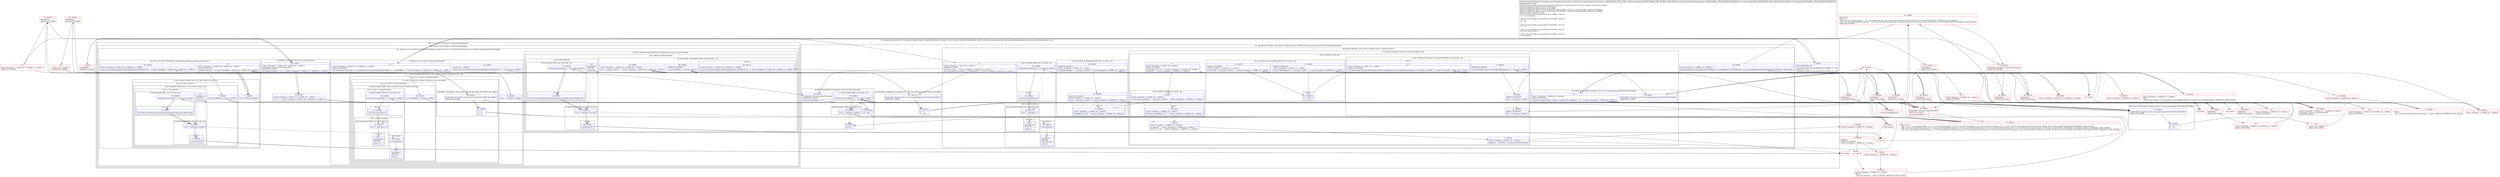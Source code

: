 digraph "CFG forcom.facebook.ads.internal.p.a.a.a(Ljava\/lang\/String;Lcom\/facebook\/ads\/internal\/p\/a\/j;Ljava\/lang\/String;[B)Lcom\/facebook\/ads\/internal\/p\/a\/n;" {
subgraph cluster_Region_328729755 {
label = "R(3:0|(6:2|(6:4|(1:6)|7|8|(1:37)|(1:22))|(1:27)|29|(1:33)|(2:(1:104)|(2:35|103)))|(1:(1:(3:44|(1:(1:(2:(1:51)|(2:(1:105)|(2:53|106)))))|65)))) | DECL_VAR: java.lang.Exception null, java.net.HttpURLConnection null, java.net.HttpURLConnection null\l";
node [shape=record,color=blue];
Node_0 [shape=record,label="{0\:\ 0x0000|MTH_ENTER_BLOCK\l|com.facebook.ads.internal.p022p.p023a.C0844n r3 = null\lboolean r1 = true\lcom.facebook.ads.internal.p022p.p023a.C0844n r6 = null\l}"];
subgraph cluster_TryCatchRegion_437938909 {
label = "Try: R(6:2|(6:4|(1:6)|7|8|(1:37)|(1:22))|(1:27)|29|(1:33)|(2:(1:104)|(2:35|103))) catches: R(2:101|102), R(5:99|100|(0)|(0)|62)";
node [shape=record,color=blue];
subgraph cluster_Region_289556782 {
label = "R(6:2|(6:4|(1:6)|7|8|(1:37)|(1:22))|(1:27)|29|(1:33)|(2:(1:104)|(2:35|103)))";
node [shape=record,color=blue];
Node_2 [shape=record,label="{2\:\ ?|Catch:\{ Exception \-\> 0x011d, all \-\> 0x011a \}\lSplitter:B:1:0x0005\l|r8.f1157j = false     \/\/ Catch:\{ Exception \-\> 0x011d, all \-\> 0x011a \}\ljava.net.HttpURLConnection r2 = mo10810a(r9)     \/\/ Catch:\{ Exception \-\> 0x011d, all \-\> 0x011a \}\l}"];
subgraph cluster_TryCatchRegion_1548488598 {
label = "Try: R(6:4|(1:6)|7|8|(1:37)|(1:22)) catches: R(2:38|40), R(0)";
node [shape=record,color=blue];
subgraph cluster_Region_803570962 {
label = "R(6:4|(1:6)|7|8|(1:37)|(1:22))";
node [shape=record,color=blue];
Node_4 [shape=record,label="{4\:\ ?|Catch:\{ Exception \-\> 0x0085, all \-\> 0x00ae \}\lSplitter:B:3:0x000b\l|mo10813a(r2, r10, r11)     \/\/ Catch:\{ Exception \-\> 0x0085, all \-\> 0x00ae \}\lm1472c(r2)     \/\/ Catch:\{ Exception \-\> 0x0085, all \-\> 0x00ae \}\l}"];
subgraph cluster_IfRegion_1511966192 {
label = "IF [B:5:0x0017] THEN: R(1:6) ELSE: null";
node [shape=record,color=blue];
Node_5 [shape=record,label="{5\:\ 0x0017|Catch:\{ Exception \-\> 0x0085, all \-\> 0x00ae \}\l|if (r8.f1152c.mo10835a() == true) goto L_0x0019     \/\/ Catch:\{ Exception \-\> 0x0085, all \-\> 0x00ae \}\l}"];
subgraph cluster_Region_1903705911 {
label = "R(1:6)";
node [shape=record,color=blue];
Node_6 [shape=record,label="{6\:\ 0x0019|Catch:\{ Exception \-\> 0x0085, all \-\> 0x00ae \}\l|r8.f1152c.mo10834a(r2, r12)     \/\/ Catch:\{ Exception \-\> 0x0085, all \-\> 0x00ae \}\l}"];
}
}
Node_7 [shape=record,label="{7\:\ 0x001e|Catch:\{ Exception \-\> 0x0085, all \-\> 0x00ae \}\l|r2.connect()     \/\/ Catch:\{ Exception \-\> 0x0085, all \-\> 0x00ae \}\lr8.f1157j = true     \/\/ Catch:\{ Exception \-\> 0x0085, all \-\> 0x00ae \}\l}"];
Node_8 [shape=record,label="{8\:\ 0x0026|Catch:\{ Exception \-\> 0x0085, all \-\> 0x00ae \}\l|boolean r5 = r8.f1159l != null && !r8.f1159l.isEmpty()\l}"];
subgraph cluster_IfRegion_947781447 {
label = "IF [B:13:0x0033, B:15:0x003b] THEN: R(1:37) ELSE: null";
node [shape=record,color=blue];
Node_13 [shape=record,label="{13\:\ 0x0033|ADDED_TO_REGION\lCatch:\{ Exception \-\> 0x0085, all \-\> 0x00ae \}\l|if (r8.f1158k == null) goto L_0x007a     \/\/ Catch:\{ Exception \-\> 0x0085, all \-\> 0x00ae \}\l}"];
Node_15 [shape=record,label="{15\:\ 0x003b|ADDED_TO_REGION\lCatch:\{ Exception \-\> 0x0085, all \-\> 0x00ae \}\l|if (r8.f1158k.isEmpty() == true) goto L_0x007a     \/\/ Catch:\{ Exception \-\> 0x0085, all \-\> 0x00ae \}\l}"];
subgraph cluster_Region_1891032924 {
label = "R(1:37)";
node [shape=record,color=blue];
Node_37 [shape=record,label="{37\:\ 0x007a|r1 = false\l}"];
}
}
subgraph cluster_IfRegion_1303856851 {
label = "IF [B:17:0x003f, B:18:0x0041, B:19:0x0043] THEN: R(1:22) ELSE: null";
node [shape=record,color=blue];
Node_17 [shape=record,label="{17\:\ 0x003f|ADDED_TO_REGION\l|if ((r2 instanceof javax.net.ssl.HttpsURLConnection) == true) goto L_0x0041\l}"];
Node_18 [shape=record,label="{18\:\ 0x0041|ADDED_TO_REGION\l|if (r5 == true) goto L_0x0045\l}"];
Node_19 [shape=record,label="{19\:\ 0x0043|ADDED_TO_REGION\l|if (r1 == true) goto L_0x0045\l}"];
subgraph cluster_Region_82933601 {
label = "R(1:22)";
node [shape=record,color=blue];
Node_22 [shape=record,label="{22\:\ ?|Catch:\{ Exception \-\> 0x007c, all \-\> 0x00ae \}\lSplitter:B:21:0x0046\l|com.facebook.ads.internal.p022p.p023a.C0845o.m1528a((javax.net.ssl.HttpsURLConnection) r2, r8.f1159l, r8.f1158k)     \/\/ Catch:\{ Exception \-\> 0x007c, all \-\> 0x00ae \}\l}"];
}
}
}
subgraph cluster_Region_686560074 {
label = "R(2:38|40) | ExcHandler: Exception (r1v30 'e' java.lang.Exception A[CUSTOM_DECLARE])\l";
node [shape=record,color=blue];
Node_38 [shape=record,label="{38\:\ 0x007c|ExcHandler: Exception (r1v30 'e' java.lang.Exception A[CUSTOM_DECLARE])\lSplitter:B:21:0x0046\l}"];
Node_40 [shape=record,label="{40\:\ ?|Catch:\{ Exception \-\> 0x0085, all \-\> 0x00ae \}\lSplitter:B:39:0x007d\l|android.util.Log.e(f1149g, \"Unable to validate SSL certificates.\", r1)     \/\/ Catch:\{ Exception \-\> 0x0085, all \-\> 0x00ae \}\l}"];
}
subgraph cluster_Region_417136871 {
label = "R(0) | ExcHandler: all (th java.lang.Throwable)\l";
node [shape=record,color=blue];
}
}
subgraph cluster_IfRegion_1334657916 {
label = "IF [B:25:0x0054, B:26:0x0056] THEN: R(1:27) ELSE: null";
node [shape=record,color=blue];
Node_25 [shape=record,label="{25\:\ 0x0054|ADDED_TO_REGION\lCatch:\{ Exception \-\> 0x0085, all \-\> 0x00ae \}\l|if (r2.getDoOutput() == true) goto L_0x0056     \/\/ Catch:\{ Exception \-\> 0x0085, all \-\> 0x00ae \}\l}"];
Node_26 [shape=record,label="{26\:\ 0x0056|ADDED_TO_REGION\lCatch:\{ Exception \-\> 0x0085, all \-\> 0x00ae \}\l|if (r12 != null) goto L_0x0058     \/\/ Catch:\{ Exception \-\> 0x0085, all \-\> 0x00ae \}\l}"];
subgraph cluster_Region_1086877587 {
label = "R(1:27)";
node [shape=record,color=blue];
Node_27 [shape=record,label="{27\:\ 0x0058|Catch:\{ Exception \-\> 0x0085, all \-\> 0x00ae \}\l|mo10803a(r2, r12)     \/\/ Catch:\{ Exception \-\> 0x0085, all \-\> 0x00ae \}\l}"];
}
}
Node_29 [shape=record,label="{29\:\ 0x005f|Catch:\{ Exception \-\> 0x0085, all \-\> 0x00ae \}\l|com.facebook.ads.internal.p022p.p023a.C0844n r1 = r2.getDoInput() ? mo10809a(r2) : new com.facebook.ads.internal.p022p.p023a.C0844n(r2, (byte[]) null)\l}"];
subgraph cluster_IfRegion_141968003 {
label = "IF [B:32:0x006b] THEN: R(1:33) ELSE: null";
node [shape=record,color=blue];
Node_32 [shape=record,label="{32\:\ 0x006b|if (r8.f1152c.mo10835a() == true) goto L_0x006d\l}"];
subgraph cluster_Region_1929749492 {
label = "R(1:33)";
node [shape=record,color=blue];
Node_33 [shape=record,label="{33\:\ 0x006d|r8.f1152c.mo10832a(r1)\l}"];
}
}
subgraph cluster_Region_2019336530 {
label = "R(2:(1:104)|(2:35|103))";
node [shape=record,color=blue];
subgraph cluster_IfRegion_1567591302 {
label = "IF [B:34:0x0072] THEN: R(1:104) ELSE: null";
node [shape=record,color=blue];
Node_34 [shape=record,label="{34\:\ 0x0072|if (r2 == null) goto L_?\l}"];
subgraph cluster_Region_1658305293 {
label = "R(1:104)";
node [shape=record,color=blue];
Node_104 [shape=record,label="{104\:\ ?|SYNTHETIC\lRETURN\l|return r1\l}"];
}
}
subgraph cluster_Region_824650937 {
label = "R(2:35|103)";
node [shape=record,color=blue];
Node_35 [shape=record,label="{35\:\ 0x0074|r2.disconnect()\l}"];
Node_103 [shape=record,label="{103\:\ ?|SYNTHETIC\lRETURN\lORIG_RETURN\l|return r1\l}"];
}
}
}
subgraph cluster_Region_2124682064 {
label = "R(2:101|102) | ExcHandler: Exception (r1v1 'e' java.lang.Exception A[CUSTOM_DECLARE])\l";
node [shape=record,color=blue];
Node_101 [shape=record,label="{101\:\ 0x011d|ExcHandler: Exception (r1v1 'e' java.lang.Exception A[CUSTOM_DECLARE])\lSplitter:B:1:0x0005\l}"];
Node_102 [shape=record,label="{102\:\ 0x011e|r2 = r1\lr4 = null\l}"];
}
subgraph cluster_Region_633636252 {
label = "R(5:99|100|(0)|(0)|62) | ExcHandler: all (th java.lang.Throwable)\l";
node [shape=record,color=blue];
Node_99 [shape=record,label="{99\:\ 0x011a|ExcHandler: all (th java.lang.Throwable)\lSplitter:B:1:0x0005\l|java.lang.Throwable r1 = th\l}"];
Node_100 [shape=record,label="{100\:\ 0x011b|r2 = null\l}"];
subgraph cluster_IfRegion_1582875471 {
label = "IF [B:58:0x00b5] THEN: R(0) ELSE: null";
node [shape=record,color=blue];
Node_58 [shape=record,label="{58\:\ 0x00b5|if (r8.f1152c.mo10835a() == true) goto L_0x00b7\l}"];
subgraph cluster_Region_1686167645 {
label = "R(0)";
node [shape=record,color=blue];
}
}
subgraph cluster_IfRegion_2043382702 {
label = "IF [B:60:0x00bc] THEN: R(0) ELSE: null";
node [shape=record,color=blue];
Node_60 [shape=record,label="{60\:\ 0x00bc|if (r2 != null) goto L_0x00be\l}"];
subgraph cluster_Region_1490619562 {
label = "R(0)";
node [shape=record,color=blue];
}
}
Node_62 [shape=record,label="{62\:\ 0x00c1|throw r1\l}"];
}
}
subgraph cluster_Region_1082392133 {
label = "R(1:(1:(3:44|(1:(1:(2:(1:51)|(2:(1:105)|(2:53|106)))))|65)))";
node [shape=record,color=blue];
subgraph cluster_Region_593656832 {
label = "R(1:(3:44|(1:(1:(2:(1:51)|(2:(1:105)|(2:53|106)))))|65))";
node [shape=record,color=blue];
subgraph cluster_TryCatchRegion_114365753 {
label = "Try: R(3:44|(1:(1:(2:(1:51)|(2:(1:105)|(2:53|106)))))|65) catches: R(3:70|(1:(3:(1:77)|(1:79)|107))|83), R(1:(2:(1:98)|(3:(1:92)|(1:94)|108))), R(2:84|85)";
node [shape=record,color=blue];
subgraph cluster_Region_1598890280 {
label = "R(3:44|(1:(1:(2:(1:51)|(2:(1:105)|(2:53|106)))))|65)";
node [shape=record,color=blue];
Node_44 [shape=record,label="{44\:\ ?|Catch:\{ Exception \-\> 0x00cd, all \-\> 0x00f6, all \-\> 0x00f3 \}\lSplitter:B:43:0x0088\l|com.facebook.ads.internal.p.a.n com.facebook.ads.internal.p022p.p023a.C0844n r1 = mo10818b(r4)     \/\/ Catch:\{ Exception \-\> 0x00cd, all \-\> 0x00f6, all \-\> 0x00f3 \}\l}"];
subgraph cluster_IfRegion_1843869310 {
label = "IF [B:45:0x008c] THEN: R(1:(1:(2:(1:51)|(2:(1:105)|(2:53|106))))) ELSE: null";
node [shape=record,color=blue];
Node_45 [shape=record,label="{45\:\ 0x008c|if (r1 != null) goto L_0x008e\l}"];
subgraph cluster_Region_385742101 {
label = "R(1:(1:(2:(1:51)|(2:(1:105)|(2:53|106)))))";
node [shape=record,color=blue];
subgraph cluster_TryCatchRegion_1238581337 {
label = "Try: R(1:(2:(1:51)|(2:(1:105)|(2:53|106)))) catches: R(2:66|67)";
node [shape=record,color=blue];
subgraph cluster_Region_2036442911 {
label = "R(1:(2:(1:51)|(2:(1:105)|(2:53|106))))";
node [shape=record,color=blue];
subgraph cluster_IfRegion_2030348053 {
label = "IF [B:48:0x0092] THEN: R(2:(1:51)|(2:(1:105)|(2:53|106))) ELSE: null";
node [shape=record,color=blue];
Node_48 [shape=record,label="{48\:\ 0x0092|if (r1.mo10849a() \> 0) goto L_0x0094\l}"];
subgraph cluster_Region_2006392279 {
label = "R(2:(1:51)|(2:(1:105)|(2:53|106)))";
node [shape=record,color=blue];
subgraph cluster_IfRegion_247143277 {
label = "IF [B:50:0x009a] THEN: R(1:51) ELSE: null";
node [shape=record,color=blue];
Node_50 [shape=record,label="{50\:\ 0x009a|if (r8.f1152c.mo10835a() == true) goto L_0x009c\l}"];
subgraph cluster_Region_2028811724 {
label = "R(1:51)";
node [shape=record,color=blue];
Node_51 [shape=record,label="{51\:\ 0x009c|r8.f1152c.mo10832a(r1)\l}"];
}
}
subgraph cluster_Region_1564033899 {
label = "R(2:(1:105)|(2:53|106))";
node [shape=record,color=blue];
subgraph cluster_IfRegion_1806753619 {
label = "IF [B:52:0x00a1] THEN: R(1:105) ELSE: null";
node [shape=record,color=blue];
Node_52 [shape=record,label="{52\:\ 0x00a1|if (r4 == null) goto L_?\l}"];
subgraph cluster_Region_2070223046 {
label = "R(1:105)";
node [shape=record,color=blue];
Node_105 [shape=record,label="{105\:\ ?|SYNTHETIC\lRETURN\l|return r1\l}"];
}
}
subgraph cluster_Region_449899258 {
label = "R(2:53|106)";
node [shape=record,color=blue];
Node_53 [shape=record,label="{53\:\ 0x00a3|r4.disconnect()\l}"];
Node_106 [shape=record,label="{106\:\ ?|SYNTHETIC\lRETURN\l|return r1\l}"];
}
}
}
}
}
subgraph cluster_Region_1497033041 {
label = "R(2:66|67) | ExcHandler: all (r2v6 'th' java.lang.Throwable A[CUSTOM_DECLARE])\l";
node [shape=record,color=blue];
Node_66 [shape=record,label="{66\:\ 0x00c8|ExcHandler: all (r2v6 'th' java.lang.Throwable A[CUSTOM_DECLARE])\lSplitter:B:46:0x008e\l}"];
Node_67 [shape=record,label="{67\:\ 0x00c9|r3 = r1\lr1 = r2\lr2 = r4\l}"];
}
}
}
}
Node_65 [shape=record,label="{65\:\ 0x00c7|Catch:\{ all \-\> 0x00c8 \}\l|throw new com.facebook.ads.internal.p022p.p023a.C0843m(r2, r1)     \/\/ Catch:\{ all \-\> 0x00c8 \}\l}"];
}
subgraph cluster_Region_270937545 {
label = "R(3:70|(1:(3:(1:77)|(1:79)|107))|83) | ExcHandler: Exception (e java.lang.Exception)\l";
node [shape=record,color=blue];
Node_70 [shape=record,label="{70\:\ ?|Catch:\{ Exception \-\> 0x00cd, all \-\> 0x00f6, all \-\> 0x00f3 \}\lSplitter:B:69:0x00ce\l|r2.printStackTrace()     \/\/ Catch:\{ Exception \-\> 0x00cd, all \-\> 0x00f6, all \-\> 0x00f3 \}\l}"];
subgraph cluster_IfRegion_697585292 {
label = "IF [B:71:0x00d1] THEN: R(1:(3:(1:77)|(1:79)|107)) ELSE: null";
node [shape=record,color=blue];
Node_71 [shape=record,label="{71\:\ 0x00d1|if (0 != 0) goto L_0x00d3\l}"];
subgraph cluster_Region_1713539020 {
label = "R(1:(3:(1:77)|(1:79)|107))";
node [shape=record,color=blue];
subgraph cluster_IfRegion_517488418 {
label = "IF [B:74:0x00d7] THEN: R(3:(1:77)|(1:79)|107) ELSE: null";
node [shape=record,color=blue];
Node_74 [shape=record,label="{74\:\ 0x00d7|if (r6.mo10849a() \> 0) goto L_0x00d9\l}"];
subgraph cluster_Region_815044630 {
label = "R(3:(1:77)|(1:79)|107)";
node [shape=record,color=blue];
subgraph cluster_IfRegion_656521076 {
label = "IF [B:76:0x00df] THEN: R(1:77) ELSE: null";
node [shape=record,color=blue];
Node_76 [shape=record,label="{76\:\ 0x00df|if (r8.f1152c.mo10835a() == true) goto L_0x00e1\l}"];
subgraph cluster_Region_751467826 {
label = "R(1:77)";
node [shape=record,color=blue];
Node_77 [shape=record,label="{77\:\ 0x00e1|r8.f1152c.mo10832a((com.facebook.ads.internal.p022p.p023a.C0844n) null)\l}"];
}
}
subgraph cluster_IfRegion_1144018019 {
label = "IF [B:78:0x00e6] THEN: R(1:79) ELSE: null";
node [shape=record,color=blue];
Node_78 [shape=record,label="{78\:\ 0x00e6|if (r4 != null) goto L_0x00e8\l}"];
subgraph cluster_Region_1916959148 {
label = "R(1:79)";
node [shape=record,color=blue];
Node_79 [shape=record,label="{79\:\ 0x00e8|r4.disconnect()\l}"];
}
}
Node_107 [shape=record,label="{107\:\ ?|SYNTHETIC\lRETURN\l|return null\l}"];
}
}
}
}
Node_83 [shape=record,label="{83\:\ 0x00f2|Catch:\{ Exception \-\> 0x00cd, all \-\> 0x00f6, all \-\> 0x00f3 \}\l|throw new com.facebook.ads.internal.p022p.p023a.C0843m(r2, r6)     \/\/ Catch:\{ Exception \-\> 0x00cd, all \-\> 0x00f6, all \-\> 0x00f3 \}\l}"];
}
subgraph cluster_Region_1587839872 {
label = "R(1:(2:(1:98)|(3:(1:92)|(1:94)|108))) | ExcHandler: all (th java.lang.Throwable)\l";
node [shape=record,color=blue];
subgraph cluster_Region_1256518762 {
label = "R(2:(1:98)|(3:(1:92)|(1:94)|108))";
node [shape=record,color=blue];
subgraph cluster_IfRegion_1454132398 {
label = "IF [B:87:0x00f7, B:89:0x00fd] THEN: R(1:98) ELSE: null";
node [shape=record,color=blue];
Node_87 [shape=record,label="{87\:\ 0x00f7|Catch:\{ Exception \-\> 0x00cd, all \-\> 0x00f6, all \-\> 0x00f3 \}\l|if (0 == 0) goto L_0x0114     \/\/ Catch:\{ Exception \-\> 0x00cd, all \-\> 0x00f6, all \-\> 0x00f3 \}\l}"];
Node_89 [shape=record,label="{89\:\ 0x00fd|ADDED_TO_REGION\l|if (r6.mo10849a() \<= 0) goto L_0x0114\l}"];
subgraph cluster_Region_559552886 {
label = "R(1:98)";
node [shape=record,color=blue];
Node_98 [shape=record,label="{98\:\ 0x0119|Catch:\{ Exception \-\> 0x00cd, all \-\> 0x00f6, all \-\> 0x00f3 \}\l|throw new com.facebook.ads.internal.p022p.p023a.C0843m(r2, r6)     \/\/ Catch:\{ Exception \-\> 0x00cd, all \-\> 0x00f6, all \-\> 0x00f3 \}\l}"];
}
}
subgraph cluster_Region_1616146517 {
label = "R(3:(1:92)|(1:94)|108)";
node [shape=record,color=blue];
subgraph cluster_IfRegion_520663680 {
label = "IF [B:91:0x0105] THEN: R(1:92) ELSE: null";
node [shape=record,color=blue];
Node_91 [shape=record,label="{91\:\ 0x0105|if (r8.f1152c.mo10835a() == true) goto L_0x0107\l}"];
subgraph cluster_Region_1707772514 {
label = "R(1:92)";
node [shape=record,color=blue];
Node_92 [shape=record,label="{92\:\ 0x0107|r8.f1152c.mo10832a((com.facebook.ads.internal.p022p.p023a.C0844n) null)\l}"];
}
}
subgraph cluster_IfRegion_535132912 {
label = "IF [B:93:0x010c] THEN: R(1:94) ELSE: null";
node [shape=record,color=blue];
Node_93 [shape=record,label="{93\:\ 0x010c|if (r4 != null) goto L_0x010e\l}"];
subgraph cluster_Region_41931980 {
label = "R(1:94)";
node [shape=record,color=blue];
Node_94 [shape=record,label="{94\:\ 0x010e|r4.disconnect()\l}"];
}
}
Node_108 [shape=record,label="{108\:\ ?|SYNTHETIC\lRETURN\l|return null\l}"];
}
}
}
subgraph cluster_Region_1143610284 {
label = "R(2:84|85) | ExcHandler: all (th java.lang.Throwable)\l";
node [shape=record,color=blue];
Node_84 [shape=record,label="{84\:\ 0x00f3|Catch:\{ Exception \-\> 0x00cd, all \-\> 0x00f6, all \-\> 0x00f3 \}\lExcHandler: all (th java.lang.Throwable)\lSplitter:B:72:0x00d3\l|java.lang.Throwable r1 = th     \/\/ Catch:\{ Exception \-\> 0x00cd, all \-\> 0x00f6, all \-\> 0x00f3 \}\l}"];
Node_85 [shape=record,label="{85\:\ 0x00f4|Catch:\{ Exception \-\> 0x00cd, all \-\> 0x00f6, all \-\> 0x00f3 \}\l|r2 = r4     \/\/ Catch:\{ Exception \-\> 0x00cd, all \-\> 0x00f6, all \-\> 0x00f3 \}\l}"];
}
}
}
}
}
subgraph cluster_Region_686560074 {
label = "R(2:38|40) | ExcHandler: Exception (r1v30 'e' java.lang.Exception A[CUSTOM_DECLARE])\l";
node [shape=record,color=blue];
Node_38 [shape=record,label="{38\:\ 0x007c|ExcHandler: Exception (r1v30 'e' java.lang.Exception A[CUSTOM_DECLARE])\lSplitter:B:21:0x0046\l}"];
Node_40 [shape=record,label="{40\:\ ?|Catch:\{ Exception \-\> 0x0085, all \-\> 0x00ae \}\lSplitter:B:39:0x007d\l|android.util.Log.e(f1149g, \"Unable to validate SSL certificates.\", r1)     \/\/ Catch:\{ Exception \-\> 0x0085, all \-\> 0x00ae \}\l}"];
}
subgraph cluster_Region_417136871 {
label = "R(0) | ExcHandler: all (th java.lang.Throwable)\l";
node [shape=record,color=blue];
}
subgraph cluster_Region_148923669 {
label = "R(2:41|42) | ExcHandler: Exception (r1v22 'e' java.lang.Exception A[CUSTOM_DECLARE])\l";
node [shape=record,color=blue];
Node_41 [shape=record,label="{41\:\ 0x0085|ExcHandler: Exception (r1v22 'e' java.lang.Exception A[CUSTOM_DECLARE])\lSplitter:B:3:0x000b\l}"];
Node_42 [shape=record,label="{42\:\ 0x0086|r4 = r2\lr2 = r1\l}"];
}
subgraph cluster_Region_1497033041 {
label = "R(2:66|67) | ExcHandler: all (r2v6 'th' java.lang.Throwable A[CUSTOM_DECLARE])\l";
node [shape=record,color=blue];
Node_66 [shape=record,label="{66\:\ 0x00c8|ExcHandler: all (r2v6 'th' java.lang.Throwable A[CUSTOM_DECLARE])\lSplitter:B:46:0x008e\l}"];
Node_67 [shape=record,label="{67\:\ 0x00c9|r3 = r1\lr1 = r2\lr2 = r4\l}"];
}
subgraph cluster_Region_270937545 {
label = "R(3:70|(1:(3:(1:77)|(1:79)|107))|83) | ExcHandler: Exception (e java.lang.Exception)\l";
node [shape=record,color=blue];
Node_70 [shape=record,label="{70\:\ ?|Catch:\{ Exception \-\> 0x00cd, all \-\> 0x00f6, all \-\> 0x00f3 \}\lSplitter:B:69:0x00ce\l|r2.printStackTrace()     \/\/ Catch:\{ Exception \-\> 0x00cd, all \-\> 0x00f6, all \-\> 0x00f3 \}\l}"];
subgraph cluster_IfRegion_697585292 {
label = "IF [B:71:0x00d1] THEN: R(1:(3:(1:77)|(1:79)|107)) ELSE: null";
node [shape=record,color=blue];
Node_71 [shape=record,label="{71\:\ 0x00d1|if (0 != 0) goto L_0x00d3\l}"];
subgraph cluster_Region_1713539020 {
label = "R(1:(3:(1:77)|(1:79)|107))";
node [shape=record,color=blue];
subgraph cluster_IfRegion_517488418 {
label = "IF [B:74:0x00d7] THEN: R(3:(1:77)|(1:79)|107) ELSE: null";
node [shape=record,color=blue];
Node_74 [shape=record,label="{74\:\ 0x00d7|if (r6.mo10849a() \> 0) goto L_0x00d9\l}"];
subgraph cluster_Region_815044630 {
label = "R(3:(1:77)|(1:79)|107)";
node [shape=record,color=blue];
subgraph cluster_IfRegion_656521076 {
label = "IF [B:76:0x00df] THEN: R(1:77) ELSE: null";
node [shape=record,color=blue];
Node_76 [shape=record,label="{76\:\ 0x00df|if (r8.f1152c.mo10835a() == true) goto L_0x00e1\l}"];
subgraph cluster_Region_751467826 {
label = "R(1:77)";
node [shape=record,color=blue];
Node_77 [shape=record,label="{77\:\ 0x00e1|r8.f1152c.mo10832a((com.facebook.ads.internal.p022p.p023a.C0844n) null)\l}"];
}
}
subgraph cluster_IfRegion_1144018019 {
label = "IF [B:78:0x00e6] THEN: R(1:79) ELSE: null";
node [shape=record,color=blue];
Node_78 [shape=record,label="{78\:\ 0x00e6|if (r4 != null) goto L_0x00e8\l}"];
subgraph cluster_Region_1916959148 {
label = "R(1:79)";
node [shape=record,color=blue];
Node_79 [shape=record,label="{79\:\ 0x00e8|r4.disconnect()\l}"];
}
}
Node_107 [shape=record,label="{107\:\ ?|SYNTHETIC\lRETURN\l|return null\l}"];
}
}
}
}
Node_83 [shape=record,label="{83\:\ 0x00f2|Catch:\{ Exception \-\> 0x00cd, all \-\> 0x00f6, all \-\> 0x00f3 \}\l|throw new com.facebook.ads.internal.p022p.p023a.C0843m(r2, r6)     \/\/ Catch:\{ Exception \-\> 0x00cd, all \-\> 0x00f6, all \-\> 0x00f3 \}\l}"];
}
subgraph cluster_Region_1587839872 {
label = "R(1:(2:(1:98)|(3:(1:92)|(1:94)|108))) | ExcHandler: all (th java.lang.Throwable)\l";
node [shape=record,color=blue];
subgraph cluster_Region_1256518762 {
label = "R(2:(1:98)|(3:(1:92)|(1:94)|108))";
node [shape=record,color=blue];
subgraph cluster_IfRegion_1454132398 {
label = "IF [B:87:0x00f7, B:89:0x00fd] THEN: R(1:98) ELSE: null";
node [shape=record,color=blue];
Node_87 [shape=record,label="{87\:\ 0x00f7|Catch:\{ Exception \-\> 0x00cd, all \-\> 0x00f6, all \-\> 0x00f3 \}\l|if (0 == 0) goto L_0x0114     \/\/ Catch:\{ Exception \-\> 0x00cd, all \-\> 0x00f6, all \-\> 0x00f3 \}\l}"];
Node_89 [shape=record,label="{89\:\ 0x00fd|ADDED_TO_REGION\l|if (r6.mo10849a() \<= 0) goto L_0x0114\l}"];
subgraph cluster_Region_559552886 {
label = "R(1:98)";
node [shape=record,color=blue];
Node_98 [shape=record,label="{98\:\ 0x0119|Catch:\{ Exception \-\> 0x00cd, all \-\> 0x00f6, all \-\> 0x00f3 \}\l|throw new com.facebook.ads.internal.p022p.p023a.C0843m(r2, r6)     \/\/ Catch:\{ Exception \-\> 0x00cd, all \-\> 0x00f6, all \-\> 0x00f3 \}\l}"];
}
}
subgraph cluster_Region_1616146517 {
label = "R(3:(1:92)|(1:94)|108)";
node [shape=record,color=blue];
subgraph cluster_IfRegion_520663680 {
label = "IF [B:91:0x0105] THEN: R(1:92) ELSE: null";
node [shape=record,color=blue];
Node_91 [shape=record,label="{91\:\ 0x0105|if (r8.f1152c.mo10835a() == true) goto L_0x0107\l}"];
subgraph cluster_Region_1707772514 {
label = "R(1:92)";
node [shape=record,color=blue];
Node_92 [shape=record,label="{92\:\ 0x0107|r8.f1152c.mo10832a((com.facebook.ads.internal.p022p.p023a.C0844n) null)\l}"];
}
}
subgraph cluster_IfRegion_535132912 {
label = "IF [B:93:0x010c] THEN: R(1:94) ELSE: null";
node [shape=record,color=blue];
Node_93 [shape=record,label="{93\:\ 0x010c|if (r4 != null) goto L_0x010e\l}"];
subgraph cluster_Region_41931980 {
label = "R(1:94)";
node [shape=record,color=blue];
Node_94 [shape=record,label="{94\:\ 0x010e|r4.disconnect()\l}"];
}
}
Node_108 [shape=record,label="{108\:\ ?|SYNTHETIC\lRETURN\l|return null\l}"];
}
}
}
subgraph cluster_Region_1143610284 {
label = "R(2:84|85) | ExcHandler: all (th java.lang.Throwable)\l";
node [shape=record,color=blue];
Node_84 [shape=record,label="{84\:\ 0x00f3|Catch:\{ Exception \-\> 0x00cd, all \-\> 0x00f6, all \-\> 0x00f3 \}\lExcHandler: all (th java.lang.Throwable)\lSplitter:B:72:0x00d3\l|java.lang.Throwable r1 = th     \/\/ Catch:\{ Exception \-\> 0x00cd, all \-\> 0x00f6, all \-\> 0x00f3 \}\l}"];
Node_85 [shape=record,label="{85\:\ 0x00f4|Catch:\{ Exception \-\> 0x00cd, all \-\> 0x00f6, all \-\> 0x00f3 \}\l|r2 = r4     \/\/ Catch:\{ Exception \-\> 0x00cd, all \-\> 0x00f6, all \-\> 0x00f3 \}\l}"];
}
subgraph cluster_Region_2124682064 {
label = "R(2:101|102) | ExcHandler: Exception (r1v1 'e' java.lang.Exception A[CUSTOM_DECLARE])\l";
node [shape=record,color=blue];
Node_101 [shape=record,label="{101\:\ 0x011d|ExcHandler: Exception (r1v1 'e' java.lang.Exception A[CUSTOM_DECLARE])\lSplitter:B:1:0x0005\l}"];
Node_102 [shape=record,label="{102\:\ 0x011e|r2 = r1\lr4 = null\l}"];
}
subgraph cluster_Region_633636252 {
label = "R(5:99|100|(0)|(0)|62) | ExcHandler: all (th java.lang.Throwable)\l";
node [shape=record,color=blue];
Node_99 [shape=record,label="{99\:\ 0x011a|ExcHandler: all (th java.lang.Throwable)\lSplitter:B:1:0x0005\l|java.lang.Throwable r1 = th\l}"];
Node_100 [shape=record,label="{100\:\ 0x011b|r2 = null\l}"];
subgraph cluster_IfRegion_1582875471 {
label = "IF [B:58:0x00b5] THEN: R(0) ELSE: null";
node [shape=record,color=blue];
Node_58 [shape=record,label="{58\:\ 0x00b5|if (r8.f1152c.mo10835a() == true) goto L_0x00b7\l}"];
subgraph cluster_Region_1686167645 {
label = "R(0)";
node [shape=record,color=blue];
}
}
subgraph cluster_IfRegion_2043382702 {
label = "IF [B:60:0x00bc] THEN: R(0) ELSE: null";
node [shape=record,color=blue];
Node_60 [shape=record,label="{60\:\ 0x00bc|if (r2 != null) goto L_0x00be\l}"];
subgraph cluster_Region_1490619562 {
label = "R(0)";
node [shape=record,color=blue];
}
}
Node_62 [shape=record,label="{62\:\ 0x00c1|throw r1\l}"];
}
Node_1 [shape=record,color=red,label="{1\:\ 0x0005|SYNTHETIC\lSplitter:B:1:0x0005\l}"];
Node_3 [shape=record,color=red,label="{3\:\ 0x000b|SYNTHETIC\lSplitter:B:3:0x000b\l}"];
Node_9 [shape=record,color=red,label="{9\:\ 0x0028|Catch:\{ Exception \-\> 0x0085, all \-\> 0x00ae \}\l}"];
Node_10 [shape=record,color=red,label="{10\:\ 0x002e|REMOVE\lADDED_TO_REGION\lCatch:\{ Exception \-\> 0x0085, all \-\> 0x00ae \}\l}"];
Node_11 [shape=record,color=red,label="{11\:\ 0x0030|Catch:\{ Exception \-\> 0x0085, all \-\> 0x00ae \}\l}"];
Node_12 [shape=record,color=red,label="{12\:\ 0x0031|Catch:\{ Exception \-\> 0x0085, all \-\> 0x00ae \}\lPHI: r5 \l  PHI: (r5v5 boolean) =  binds: [] A[DONT_GENERATE, DONT_INLINE]\l}"];
Node_14 [shape=record,color=red,label="{14\:\ 0x0035|Catch:\{ Exception \-\> 0x0085, all \-\> 0x00ae \}\l}"];
Node_16 [shape=record,color=red,label="{16\:\ 0x003d|Catch:\{ Exception \-\> 0x0085, all \-\> 0x00ae \}\lPHI: r1 \l  PHI: (r1v24 boolean) = (r1v23 boolean), (r1v0 boolean) binds: [B:37:0x007a, B:15:0x003b] A[DONT_GENERATE, DONT_INLINE]\l}"];
Node_20 [shape=record,color=red,label="{20\:\ 0x0045}"];
Node_21 [shape=record,color=red,label="{21\:\ 0x0046|SYNTHETIC\lSplitter:B:21:0x0046\l}"];
Node_23 [shape=record,color=red,label="{23\:\ 0x0050|SYNTHETIC\lSplitter:B:23:0x0050\l}"];
Node_24 [shape=record,color=red,label="{24\:\ ?|Catch:\{ Exception \-\> 0x0085, all \-\> 0x00ae \}\lSplitter:B:23:0x0050\l}"];
Node_28 [shape=record,color=red,label="{28\:\ 0x005b|Catch:\{ Exception \-\> 0x0085, all \-\> 0x00ae \}\l}"];
Node_30 [shape=record,color=red,label="{30\:\ 0x0061|Catch:\{ Exception \-\> 0x0085, all \-\> 0x00ae \}\l}"];
Node_31 [shape=record,color=red,label="{31\:\ 0x0065|PHI: r1 \l  PHI: (r1v28 com.facebook.ads.internal.p.a.n) =  binds: [] A[DONT_GENERATE, DONT_INLINE]\l}"];
Node_36 [shape=record,color=red,label="{36\:\ 0x0078}"];
Node_39 [shape=record,color=red,label="{39\:\ 0x007d|SYNTHETIC\lSplitter:B:39:0x007d\l}"];
Node_43 [shape=record,color=red,label="{43\:\ 0x0088|SYNTHETIC\lPHI: r2 r4 \l  PHI: (r2v4 java.lang.Exception) = (r2v1 java.lang.Exception), (r2v12 java.lang.Exception) binds: [B:102:0x011e, B:42:0x0086] A[DONT_GENERATE, DONT_INLINE]\l  PHI: (r4v5 java.net.HttpURLConnection) = (r4v1 java.net.HttpURLConnection), (r4v6 java.net.HttpURLConnection) binds: [B:102:0x011e, B:42:0x0086] A[DONT_GENERATE, DONT_INLINE]\lSplitter:B:43:0x0088\l}"];
Node_46 [shape=record,color=red,label="{46\:\ 0x008e|SYNTHETIC\lSplitter:B:46:0x008e\l}"];
Node_47 [shape=record,color=red,label="{47\:\ ?|Catch:\{ all \-\> 0x00c8 \}\lSplitter:B:46:0x008e\l}"];
Node_49 [shape=record,color=red,label="{49\:\ 0x0094}"];
Node_54 [shape=record,color=red,label="{54\:\ 0x00a7|SYNTHETIC\lSplitter:B:54:0x00a7\l}"];
Node_55 [shape=record,color=red,label="{55\:\ ?|Catch:\{ Exception \-\> 0x0085, all \-\> 0x00ae \}\lSplitter:B:54:0x00a7\l}"];
Node_56 [shape=record,color=red,label="{56\:\ 0x00ae|ExcHandler: all (th java.lang.Throwable)\lSplitter:B:3:0x000b\l|java.lang.Throwable r1 = th\l}"];
Node_57 [shape=record,color=red,label="{57\:\ 0x00af|PHI: r1 r2 r3 \l  PHI: (r1v3 'th' java.lang.Throwable) = (r1v2 'th' java.lang.Throwable), (r1v12 'th' java.lang.Throwable), (r1v20 'th' java.lang.Throwable), (r1v21 'th' java.lang.Throwable) binds: [B:100:0x011b, B:85:0x00f4, B:67:0x00c9, B:56:0x00ae] A[DONT_GENERATE, DONT_INLINE]\l  PHI: (r2v3 java.net.HttpURLConnection) = (r2v2 java.net.HttpURLConnection), (r2v5 java.net.HttpURLConnection), (r2v7 java.net.HttpURLConnection), (r2v11 java.net.HttpURLConnection) binds: [B:100:0x011b, B:85:0x00f4, B:67:0x00c9, B:56:0x00ae] A[DONT_GENERATE, DONT_INLINE]\l  PHI: (r3v1 com.facebook.ads.internal.p.a.n) = (r3v0 com.facebook.ads.internal.p.a.n), (r3v0 com.facebook.ads.internal.p.a.n), (r3v2 com.facebook.ads.internal.p.a.n), (r3v0 com.facebook.ads.internal.p.a.n) binds: [B:100:0x011b, B:85:0x00f4, B:67:0x00c9, B:56:0x00ae] A[DONT_GENERATE, DONT_INLINE]\l}"];
Node_59 [shape=record,color=red,label="{59\:\ 0x00b7|r8.f1152c.mo10832a(r3)\l}"];
Node_61 [shape=record,color=red,label="{61\:\ 0x00be|r2.disconnect()\l}"];
Node_63 [shape=record,color=red,label="{63\:\ 0x00c2|SYNTHETIC\lSplitter:B:63:0x00c2\l}"];
Node_64 [shape=record,color=red,label="{64\:\ ?|Catch:\{ all \-\> 0x00c8 \}\lSplitter:B:63:0x00c2\l}"];
Node_68 [shape=record,color=red,label="{68\:\ 0x00cd|ExcHandler: Exception (e java.lang.Exception)\lSplitter:B:43:0x0088\l}"];
Node_69 [shape=record,color=red,label="{69\:\ 0x00ce|SYNTHETIC\lSplitter:B:69:0x00ce\l}"];
Node_72 [shape=record,color=red,label="{72\:\ 0x00d3|SYNTHETIC\lSplitter:B:72:0x00d3\l}"];
Node_73 [shape=record,color=red,label="{73\:\ ?|Catch:\{ Exception \-\> 0x00cd, all \-\> 0x00f6, all \-\> 0x00f3 \}\lSplitter:B:72:0x00d3\l}"];
Node_75 [shape=record,color=red,label="{75\:\ 0x00d9}"];
Node_80 [shape=record,color=red,label="{80\:\ 0x00eb}"];
Node_81 [shape=record,color=red,label="{81\:\ 0x00ed|SYNTHETIC\lSplitter:B:81:0x00ed\l}"];
Node_82 [shape=record,color=red,label="{82\:\ ?|Catch:\{ Exception \-\> 0x00cd, all \-\> 0x00f6, all \-\> 0x00f3 \}\lSplitter:B:81:0x00ed\l}"];
Node_86 [shape=record,color=red,label="{86\:\ 0x00f6|Catch:\{ Exception \-\> 0x00cd, all \-\> 0x00f6, all \-\> 0x00f3 \}\lExcHandler: all (th java.lang.Throwable)\lSplitter:B:69:0x00ce\l}"];
Node_88 [shape=record,color=red,label="{88\:\ 0x00f9|Catch:\{ Exception \-\> 0x00cd, all \-\> 0x00f6, all \-\> 0x00f3 \}\l}"];
Node_90 [shape=record,color=red,label="{90\:\ 0x00ff}"];
Node_95 [shape=record,color=red,label="{95\:\ 0x0111}"];
Node_96 [shape=record,color=red,label="{96\:\ 0x0114|SYNTHETIC\lSplitter:B:96:0x0114\l}"];
Node_97 [shape=record,color=red,label="{97\:\ ?|Catch:\{ Exception \-\> 0x00cd, all \-\> 0x00f6, all \-\> 0x00f3 \}\lSplitter:B:96:0x0114\l}"];
MethodNode[shape=record,label="{protected com.facebook.ads.internal.p.a.n com.facebook.ads.internal.p.a.a.a((r8v0 'this' com.facebook.ads.internal.p.a.a A[IMMUTABLE_TYPE, THIS]), (r9v0 java.lang.String A[IMMUTABLE_TYPE, METHOD_ARGUMENT]), (r10v0 com.facebook.ads.internal.p.a.j A[IMMUTABLE_TYPE, METHOD_ARGUMENT]), (r11v0 java.lang.String A[IMMUTABLE_TYPE, METHOD_ARGUMENT]), (r12v0 byte[] A[IMMUTABLE_TYPE, METHOD_ARGUMENT]))  | INCONSISTENT_CODE\lUnknown top exception splitter block from list: \{B:96:0x0114=Splitter:B:96:0x0114, B:81:0x00ed=Splitter:B:81:0x00ed\}\lRemoved duplicated region for block: B:59:0x00b7 \lRemoved duplicated region for block: B:61:0x00be \lRemoved duplicated region for block: B:56:0x00ae A[ExcHandler: all (th java.lang.Throwable), Splitter:B:3:0x000b]\lRemoved duplicated region for block: B:56:0x00ae A[ExcHandler: all (th java.lang.Throwable), Splitter:B:3:0x000b]\lFailed to process nested try\/catch\lCode restructure failed: missing block: B:41:0x0085, code lost:\l    r1 = move\-exception;\l\lCode restructure failed: missing block: B:42:0x0086, code lost:\l    r4 = r2;\l    r2 = r1;\l\lCode restructure failed: missing block: B:56:0x00ae, code lost:\l    r1 = th;\l\lCode restructure failed: missing block: B:59:0x00b7, code lost:\l    r8.f1152c.mo10832a(r3);\l\lCode restructure failed: missing block: B:61:0x00be, code lost:\l    r2.disconnect();\l\l}"];
MethodNode -> Node_0;
Node_0 -> Node_1;
Node_2 -> Node_101;
Node_2 -> Node_99;
Node_2 -> Node_3;
Node_4 -> Node_5;
Node_5 -> Node_6;
Node_5 -> Node_7[style=dashed];
Node_6 -> Node_7;
Node_7 -> Node_8;
Node_8 -> Node_9;
Node_8 -> Node_36;
Node_13 -> Node_14[style=dashed];
Node_13 -> Node_37;
Node_15 -> Node_16[style=dashed];
Node_15 -> Node_37;
Node_37 -> Node_16;
Node_17 -> Node_18;
Node_17 -> Node_23[style=dashed];
Node_18 -> Node_19[style=dashed];
Node_18 -> Node_20;
Node_19 -> Node_20;
Node_19 -> Node_23[style=dashed];
Node_22 -> Node_23;
Node_22 -> Node_38;
Node_22 -> Node_56;
Node_38 -> Node_39;
Node_40 -> Node_41;
Node_40 -> Node_56;
Node_40 -> Node_23;
Node_25 -> Node_26;
Node_25 -> Node_28[style=dashed];
Node_26 -> Node_27;
Node_26 -> Node_28[style=dashed];
Node_27 -> Node_28;
Node_29 -> Node_30;
Node_29 -> Node_54;
Node_32 -> Node_33;
Node_32 -> Node_34[style=dashed];
Node_33 -> Node_34;
Node_34 -> Node_35[style=dashed];
Node_34 -> Node_104;
Node_35 -> Node_103;
Node_101 -> Node_102;
Node_102 -> Node_43;
Node_99 -> Node_100;
Node_100 -> Node_57;
Node_58 -> Node_59;
Node_58 -> Node_60[style=dashed];
Node_60 -> Node_61;
Node_60 -> Node_62[style=dashed];
Node_44 -> Node_68;
Node_44 -> Node_45;
Node_45 -> Node_46;
Node_45 -> Node_63[style=dashed];
Node_48 -> Node_49;
Node_48 -> Node_63[style=dashed];
Node_50 -> Node_51;
Node_50 -> Node_52[style=dashed];
Node_51 -> Node_52;
Node_52 -> Node_53[style=dashed];
Node_52 -> Node_105;
Node_53 -> Node_106;
Node_66 -> Node_67;
Node_67 -> Node_57;
Node_70 -> Node_71;
Node_70 -> Node_86;
Node_71 -> Node_72;
Node_71 -> Node_81[style=dashed];
Node_74 -> Node_75;
Node_74 -> Node_81[style=dashed];
Node_76 -> Node_77;
Node_76 -> Node_78[style=dashed];
Node_77 -> Node_78;
Node_78 -> Node_79;
Node_78 -> Node_80[style=dashed];
Node_79 -> Node_80;
Node_87 -> Node_88[style=dashed];
Node_87 -> Node_96;
Node_89 -> Node_90[style=dashed];
Node_89 -> Node_96;
Node_91 -> Node_92;
Node_91 -> Node_93[style=dashed];
Node_92 -> Node_93;
Node_93 -> Node_94;
Node_93 -> Node_95[style=dashed];
Node_94 -> Node_95;
Node_84 -> Node_85;
Node_85 -> Node_57;
Node_38 -> Node_39;
Node_40 -> Node_41;
Node_40 -> Node_56;
Node_40 -> Node_23;
Node_41 -> Node_42;
Node_42 -> Node_43;
Node_66 -> Node_67;
Node_67 -> Node_57;
Node_70 -> Node_71;
Node_70 -> Node_86;
Node_71 -> Node_72;
Node_71 -> Node_81[style=dashed];
Node_74 -> Node_75;
Node_74 -> Node_81[style=dashed];
Node_76 -> Node_77;
Node_76 -> Node_78[style=dashed];
Node_77 -> Node_78;
Node_78 -> Node_79;
Node_78 -> Node_80[style=dashed];
Node_79 -> Node_80;
Node_87 -> Node_88[style=dashed];
Node_87 -> Node_96;
Node_89 -> Node_90[style=dashed];
Node_89 -> Node_96;
Node_91 -> Node_92;
Node_91 -> Node_93[style=dashed];
Node_92 -> Node_93;
Node_93 -> Node_94;
Node_93 -> Node_95[style=dashed];
Node_94 -> Node_95;
Node_84 -> Node_85;
Node_85 -> Node_57;
Node_101 -> Node_102;
Node_102 -> Node_43;
Node_99 -> Node_100;
Node_100 -> Node_57;
Node_58 -> Node_59;
Node_58 -> Node_60[style=dashed];
Node_60 -> Node_61;
Node_60 -> Node_62[style=dashed];
Node_1 -> Node_2;
Node_1 -> Node_101;
Node_1 -> Node_99;
Node_3 -> Node_4;
Node_3 -> Node_41;
Node_3 -> Node_56;
Node_9 -> Node_10;
Node_10 -> Node_11;
Node_10 -> Node_36;
Node_11 -> Node_12;
Node_12 -> Node_13;
Node_14 -> Node_15;
Node_16 -> Node_17;
Node_20 -> Node_21;
Node_21 -> Node_22;
Node_21 -> Node_38;
Node_21 -> Node_56;
Node_23 -> Node_24;
Node_23 -> Node_41;
Node_23 -> Node_56;
Node_24 -> Node_25;
Node_28 -> Node_29;
Node_30 -> Node_31;
Node_31 -> Node_32;
Node_36 -> Node_12;
Node_39 -> Node_40;
Node_39 -> Node_41;
Node_39 -> Node_56;
Node_43 -> Node_44;
Node_43 -> Node_68;
Node_46 -> Node_47;
Node_46 -> Node_66;
Node_47 -> Node_66;
Node_47 -> Node_48;
Node_49 -> Node_50;
Node_54 -> Node_55;
Node_54 -> Node_41;
Node_54 -> Node_56;
Node_55 -> Node_41;
Node_55 -> Node_56;
Node_55 -> Node_31;
Node_56 -> Node_57;
Node_57 -> Node_58;
Node_59 -> Node_60;
Node_61 -> Node_62;
Node_63 -> Node_64;
Node_63 -> Node_66;
Node_64 -> Node_65;
Node_68 -> Node_69;
Node_69 -> Node_70;
Node_69 -> Node_86;
Node_69 -> Node_84;
Node_72 -> Node_73;
Node_72 -> Node_84;
Node_73 -> Node_84;
Node_73 -> Node_74;
Node_75 -> Node_76;
Node_80 -> Node_107;
Node_81 -> Node_82;
Node_81 -> Node_84;
Node_82 -> Node_83;
Node_86 -> Node_87;
Node_88 -> Node_89;
Node_90 -> Node_91;
Node_95 -> Node_108;
Node_96 -> Node_97;
Node_96 -> Node_84;
Node_97 -> Node_98;
}

